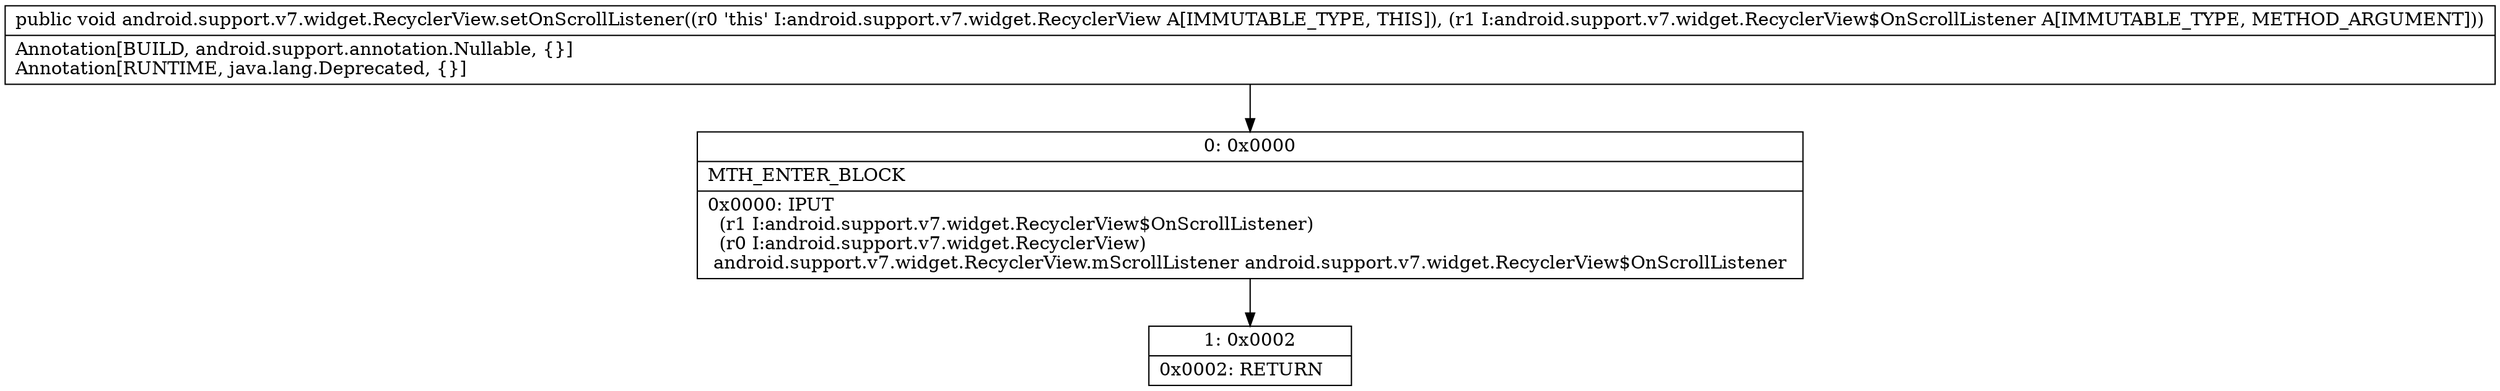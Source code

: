 digraph "CFG forandroid.support.v7.widget.RecyclerView.setOnScrollListener(Landroid\/support\/v7\/widget\/RecyclerView$OnScrollListener;)V" {
Node_0 [shape=record,label="{0\:\ 0x0000|MTH_ENTER_BLOCK\l|0x0000: IPUT  \l  (r1 I:android.support.v7.widget.RecyclerView$OnScrollListener)\l  (r0 I:android.support.v7.widget.RecyclerView)\l android.support.v7.widget.RecyclerView.mScrollListener android.support.v7.widget.RecyclerView$OnScrollListener \l}"];
Node_1 [shape=record,label="{1\:\ 0x0002|0x0002: RETURN   \l}"];
MethodNode[shape=record,label="{public void android.support.v7.widget.RecyclerView.setOnScrollListener((r0 'this' I:android.support.v7.widget.RecyclerView A[IMMUTABLE_TYPE, THIS]), (r1 I:android.support.v7.widget.RecyclerView$OnScrollListener A[IMMUTABLE_TYPE, METHOD_ARGUMENT]))  | Annotation[BUILD, android.support.annotation.Nullable, \{\}]\lAnnotation[RUNTIME, java.lang.Deprecated, \{\}]\l}"];
MethodNode -> Node_0;
Node_0 -> Node_1;
}

